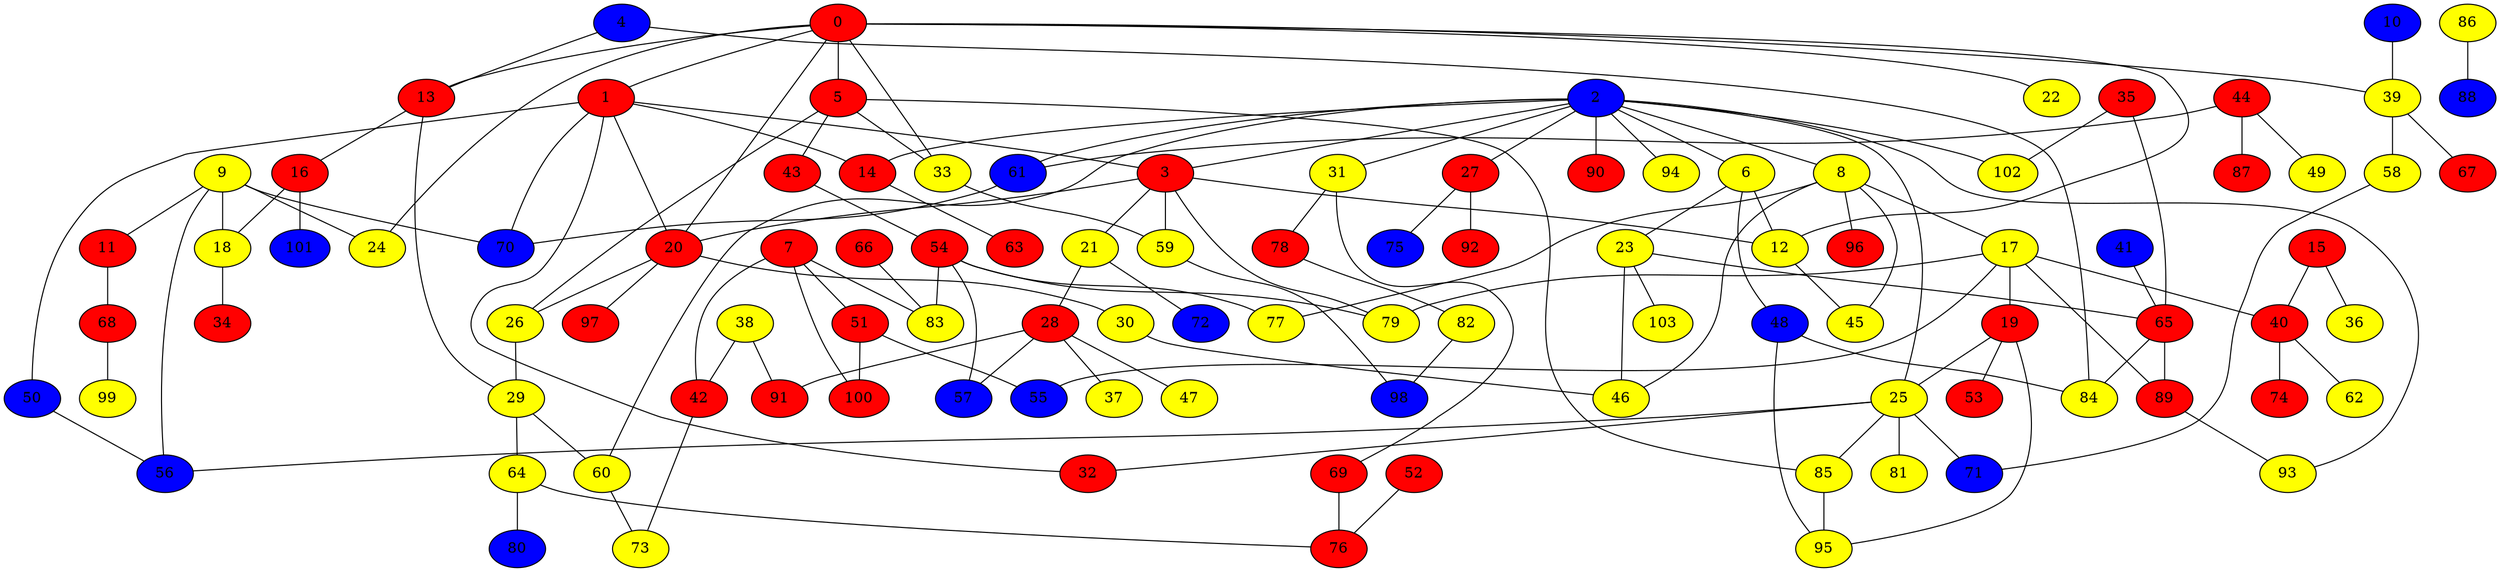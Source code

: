 graph {
0 [style = filled fillcolor = red];
1 [style = filled fillcolor = red];
2 [style = filled fillcolor = blue];
3 [style = filled fillcolor = red];
4 [style = filled fillcolor = blue];
5 [style = filled fillcolor = red];
6 [style = filled fillcolor = yellow];
7 [style = filled fillcolor = red];
8 [style = filled fillcolor = yellow];
9 [style = filled fillcolor = yellow];
10 [style = filled fillcolor = blue];
11 [style = filled fillcolor = red];
12 [style = filled fillcolor = yellow];
13 [style = filled fillcolor = red];
14 [style = filled fillcolor = red];
15 [style = filled fillcolor = red];
16 [style = filled fillcolor = red];
17 [style = filled fillcolor = yellow];
18 [style = filled fillcolor = yellow];
19 [style = filled fillcolor = red];
20 [style = filled fillcolor = red];
21 [style = filled fillcolor = yellow];
22 [style = filled fillcolor = yellow];
23 [style = filled fillcolor = yellow];
24 [style = filled fillcolor = yellow];
25 [style = filled fillcolor = yellow];
26 [style = filled fillcolor = yellow];
27 [style = filled fillcolor = red];
28 [style = filled fillcolor = red];
29 [style = filled fillcolor = yellow];
30 [style = filled fillcolor = yellow];
31 [style = filled fillcolor = yellow];
32 [style = filled fillcolor = red];
33 [style = filled fillcolor = yellow];
34 [style = filled fillcolor = red];
35 [style = filled fillcolor = red];
36 [style = filled fillcolor = yellow];
37 [style = filled fillcolor = yellow];
38 [style = filled fillcolor = yellow];
39 [style = filled fillcolor = yellow];
40 [style = filled fillcolor = red];
41 [style = filled fillcolor = blue];
42 [style = filled fillcolor = red];
43 [style = filled fillcolor = red];
44 [style = filled fillcolor = red];
45 [style = filled fillcolor = yellow];
46 [style = filled fillcolor = yellow];
47 [style = filled fillcolor = yellow];
48 [style = filled fillcolor = blue];
49 [style = filled fillcolor = yellow];
50 [style = filled fillcolor = blue];
51 [style = filled fillcolor = red];
52 [style = filled fillcolor = red];
53 [style = filled fillcolor = red];
54 [style = filled fillcolor = red];
55 [style = filled fillcolor = blue];
56 [style = filled fillcolor = blue];
57 [style = filled fillcolor = blue];
58 [style = filled fillcolor = yellow];
59 [style = filled fillcolor = yellow];
60 [style = filled fillcolor = yellow];
61 [style = filled fillcolor = blue];
62 [style = filled fillcolor = yellow];
63 [style = filled fillcolor = red];
64 [style = filled fillcolor = yellow];
65 [style = filled fillcolor = red];
66 [style = filled fillcolor = red];
67 [style = filled fillcolor = red];
68 [style = filled fillcolor = red];
69 [style = filled fillcolor = red];
70 [style = filled fillcolor = blue];
71 [style = filled fillcolor = blue];
72 [style = filled fillcolor = blue];
73 [style = filled fillcolor = yellow];
74 [style = filled fillcolor = red];
75 [style = filled fillcolor = blue];
76 [style = filled fillcolor = red];
77 [style = filled fillcolor = yellow];
78 [style = filled fillcolor = red];
79 [style = filled fillcolor = yellow];
80 [style = filled fillcolor = blue];
81 [style = filled fillcolor = yellow];
82 [style = filled fillcolor = yellow];
83 [style = filled fillcolor = yellow];
84 [style = filled fillcolor = yellow];
85 [style = filled fillcolor = yellow];
86 [style = filled fillcolor = yellow];
87 [style = filled fillcolor = red];
88 [style = filled fillcolor = blue];
89 [style = filled fillcolor = red];
90 [style = filled fillcolor = red];
91 [style = filled fillcolor = red];
92 [style = filled fillcolor = red];
93 [style = filled fillcolor = yellow];
94 [style = filled fillcolor = yellow];
95 [style = filled fillcolor = yellow];
96 [style = filled fillcolor = red];
97 [style = filled fillcolor = red];
98 [style = filled fillcolor = blue];
99 [style = filled fillcolor = yellow];
100 [style = filled fillcolor = red];
101 [style = filled fillcolor = blue];
102 [style = filled fillcolor = yellow];
103 [style = filled fillcolor = yellow];
0 -- 20;
0 -- 22;
0 -- 13;
0 -- 12;
0 -- 5;
0 -- 1;
0 -- 24;
0 -- 33;
0 -- 39;
1 -- 3;
1 -- 14;
1 -- 20;
1 -- 32;
1 -- 50;
1 -- 70;
2 -- 3;
2 -- 6;
2 -- 8;
2 -- 14;
2 -- 25;
2 -- 27;
2 -- 31;
2 -- 60;
2 -- 61;
2 -- 90;
2 -- 93;
2 -- 94;
2 -- 102;
3 -- 12;
3 -- 20;
3 -- 21;
3 -- 59;
3 -- 79;
4 -- 13;
4 -- 84;
5 -- 26;
5 -- 33;
5 -- 43;
5 -- 85;
6 -- 12;
6 -- 23;
6 -- 48;
7 -- 42;
7 -- 51;
7 -- 83;
7 -- 100;
8 -- 17;
8 -- 45;
8 -- 46;
8 -- 77;
8 -- 96;
9 -- 11;
9 -- 18;
9 -- 24;
9 -- 56;
9 -- 70;
10 -- 39;
11 -- 68;
12 -- 45;
13 -- 16;
13 -- 29;
14 -- 63;
15 -- 36;
15 -- 40;
16 -- 18;
16 -- 101;
17 -- 19;
17 -- 40;
17 -- 55;
17 -- 79;
17 -- 89;
18 -- 34;
19 -- 25;
19 -- 53;
19 -- 95;
20 -- 26;
20 -- 30;
20 -- 97;
21 -- 28;
21 -- 72;
23 -- 46;
23 -- 65;
23 -- 103;
25 -- 32;
25 -- 56;
25 -- 71;
25 -- 81;
25 -- 85;
26 -- 29;
27 -- 75;
27 -- 92;
28 -- 37;
28 -- 47;
28 -- 57;
28 -- 91;
29 -- 60;
29 -- 64;
30 -- 46;
31 -- 69;
31 -- 78;
33 -- 59;
35 -- 65;
35 -- 102;
38 -- 42;
38 -- 91;
39 -- 58;
39 -- 67;
40 -- 62;
40 -- 74;
41 -- 65;
42 -- 73;
43 -- 54;
44 -- 49;
44 -- 61;
44 -- 87;
48 -- 84;
48 -- 95;
50 -- 56;
51 -- 55;
51 -- 100;
52 -- 76;
54 -- 57;
54 -- 77;
54 -- 79;
54 -- 83;
58 -- 71;
59 -- 98;
60 -- 73;
61 -- 70;
64 -- 76;
64 -- 80;
65 -- 84;
65 -- 89;
66 -- 83;
68 -- 99;
69 -- 76;
78 -- 82;
82 -- 98;
85 -- 95;
86 -- 88;
89 -- 93;
}
